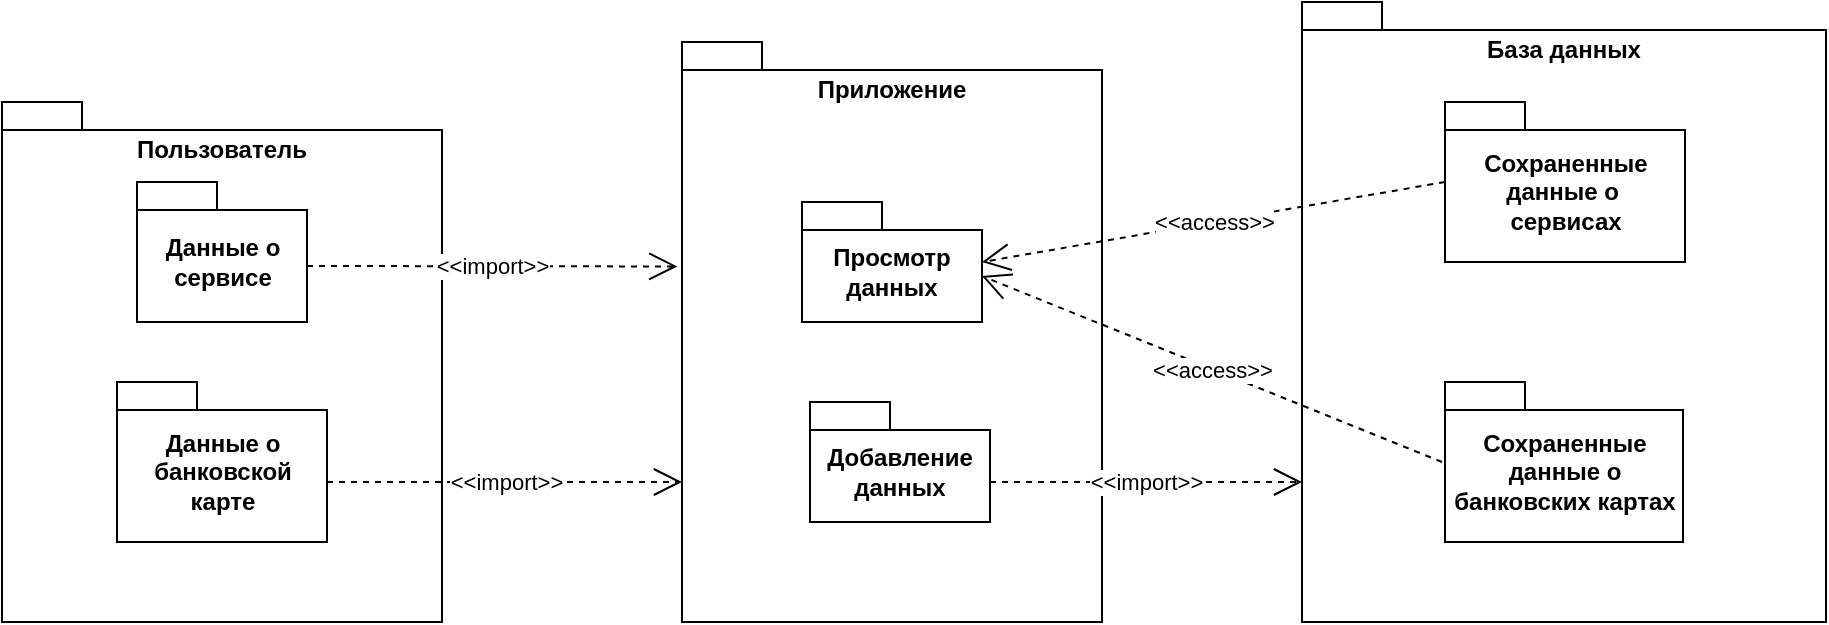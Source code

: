 <mxfile version="22.1.18" type="device">
  <diagram name="Page-1" id="b5b7bab2-c9e2-2cf4-8b2a-24fd1a2a6d21">
    <mxGraphModel dx="1179" dy="722" grid="1" gridSize="10" guides="1" tooltips="1" connect="1" arrows="1" fold="1" page="1" pageScale="1" pageWidth="827" pageHeight="1169" background="none" math="0" shadow="0">
      <root>
        <mxCell id="0" />
        <mxCell id="1" parent="0" />
        <mxCell id="i292DVJRKeV6EYU2T-01-1" value="Пользователь" style="shape=folder;fontStyle=1;spacingTop=10;tabWidth=40;tabHeight=14;tabPosition=left;html=1;whiteSpace=wrap;verticalAlign=top;" vertex="1" parent="1">
          <mxGeometry x="60" y="170" width="220" height="260" as="geometry" />
        </mxCell>
        <mxCell id="i292DVJRKeV6EYU2T-01-2" value="Данные о сервисе" style="shape=folder;fontStyle=1;spacingTop=10;tabWidth=40;tabHeight=14;tabPosition=left;html=1;whiteSpace=wrap;" vertex="1" parent="1">
          <mxGeometry x="127.5" y="210" width="85" height="70" as="geometry" />
        </mxCell>
        <mxCell id="i292DVJRKeV6EYU2T-01-3" value="Данные о банковской карте" style="shape=folder;fontStyle=1;spacingTop=10;tabWidth=40;tabHeight=14;tabPosition=left;html=1;whiteSpace=wrap;" vertex="1" parent="1">
          <mxGeometry x="117.5" y="310" width="105" height="80" as="geometry" />
        </mxCell>
        <mxCell id="i292DVJRKeV6EYU2T-01-4" value="Приложение" style="shape=folder;fontStyle=1;spacingTop=10;tabWidth=40;tabHeight=14;tabPosition=left;html=1;whiteSpace=wrap;verticalAlign=top;" vertex="1" parent="1">
          <mxGeometry x="400" y="140" width="210" height="290" as="geometry" />
        </mxCell>
        <mxCell id="i292DVJRKeV6EYU2T-01-5" value="Просмотр данных" style="shape=folder;fontStyle=1;spacingTop=10;tabWidth=40;tabHeight=14;tabPosition=left;html=1;whiteSpace=wrap;" vertex="1" parent="1">
          <mxGeometry x="460" y="220" width="90" height="60" as="geometry" />
        </mxCell>
        <mxCell id="i292DVJRKeV6EYU2T-01-7" value="Добавление данных" style="shape=folder;fontStyle=1;spacingTop=10;tabWidth=40;tabHeight=14;tabPosition=left;html=1;whiteSpace=wrap;" vertex="1" parent="1">
          <mxGeometry x="464" y="320" width="90" height="60" as="geometry" />
        </mxCell>
        <mxCell id="i292DVJRKeV6EYU2T-01-9" value="База данных" style="shape=folder;fontStyle=1;spacingTop=10;tabWidth=40;tabHeight=14;tabPosition=left;html=1;whiteSpace=wrap;verticalAlign=top;" vertex="1" parent="1">
          <mxGeometry x="710" y="120" width="262" height="310" as="geometry" />
        </mxCell>
        <mxCell id="i292DVJRKeV6EYU2T-01-10" value="Сохраненные&lt;br&gt;данные о&amp;nbsp;&lt;br&gt;сервисах" style="shape=folder;fontStyle=1;spacingTop=10;tabWidth=40;tabHeight=14;tabPosition=left;html=1;whiteSpace=wrap;" vertex="1" parent="1">
          <mxGeometry x="781.5" y="170" width="120" height="80" as="geometry" />
        </mxCell>
        <mxCell id="i292DVJRKeV6EYU2T-01-11" value="Сохраненные данные о&lt;br&gt;банковских картах" style="shape=folder;fontStyle=1;spacingTop=10;tabWidth=40;tabHeight=14;tabPosition=left;html=1;whiteSpace=wrap;" vertex="1" parent="1">
          <mxGeometry x="781.5" y="310" width="119" height="80" as="geometry" />
        </mxCell>
        <mxCell id="i292DVJRKeV6EYU2T-01-13" value="&amp;lt;&amp;lt;import&amp;gt;&amp;gt;" style="endArrow=open;endSize=12;dashed=1;html=1;rounded=0;exitX=0;exitY=0;exitDx=85;exitDy=42;exitPerimeter=0;entryX=-0.011;entryY=0.387;entryDx=0;entryDy=0;entryPerimeter=0;" edge="1" parent="1" source="i292DVJRKeV6EYU2T-01-2" target="i292DVJRKeV6EYU2T-01-4">
          <mxGeometry width="160" relative="1" as="geometry">
            <mxPoint x="240" y="250" as="sourcePoint" />
            <mxPoint x="500" y="252" as="targetPoint" />
          </mxGeometry>
        </mxCell>
        <mxCell id="i292DVJRKeV6EYU2T-01-14" value="&amp;lt;&amp;lt;import&amp;gt;&amp;gt;" style="endArrow=open;endSize=12;dashed=1;html=1;rounded=0;exitX=0;exitY=0;exitDx=85;exitDy=42;exitPerimeter=0;" edge="1" parent="1">
          <mxGeometry width="160" relative="1" as="geometry">
            <mxPoint x="222.5" y="360" as="sourcePoint" />
            <mxPoint x="400" y="360" as="targetPoint" />
          </mxGeometry>
        </mxCell>
        <mxCell id="i292DVJRKeV6EYU2T-01-15" value="&amp;lt;&amp;lt;import&amp;gt;&amp;gt;" style="endArrow=open;endSize=12;dashed=1;html=1;rounded=0;exitX=0;exitY=0;exitDx=85;exitDy=42;exitPerimeter=0;" edge="1" parent="1">
          <mxGeometry width="160" relative="1" as="geometry">
            <mxPoint x="554" y="360" as="sourcePoint" />
            <mxPoint x="710" y="360" as="targetPoint" />
          </mxGeometry>
        </mxCell>
        <mxCell id="i292DVJRKeV6EYU2T-01-16" value="&amp;lt;&amp;lt;access&amp;gt;&amp;gt;" style="endArrow=open;endSize=12;dashed=1;html=1;rounded=0;exitX=0;exitY=0;exitDx=85;exitDy=42;exitPerimeter=0;entryX=0;entryY=0;entryDx=90;entryDy=37;entryPerimeter=0;" edge="1" parent="1" target="i292DVJRKeV6EYU2T-01-5">
          <mxGeometry width="160" relative="1" as="geometry">
            <mxPoint x="780" y="350" as="sourcePoint" />
            <mxPoint x="570" y="330" as="targetPoint" />
          </mxGeometry>
        </mxCell>
        <mxCell id="i292DVJRKeV6EYU2T-01-17" value="&amp;lt;&amp;lt;access&amp;gt;&amp;gt;" style="endArrow=open;endSize=12;dashed=1;html=1;rounded=0;exitX=0;exitY=0;exitDx=85;exitDy=42;exitPerimeter=0;" edge="1" parent="1">
          <mxGeometry width="160" relative="1" as="geometry">
            <mxPoint x="781.5" y="210" as="sourcePoint" />
            <mxPoint x="550" y="250" as="targetPoint" />
          </mxGeometry>
        </mxCell>
      </root>
    </mxGraphModel>
  </diagram>
</mxfile>
